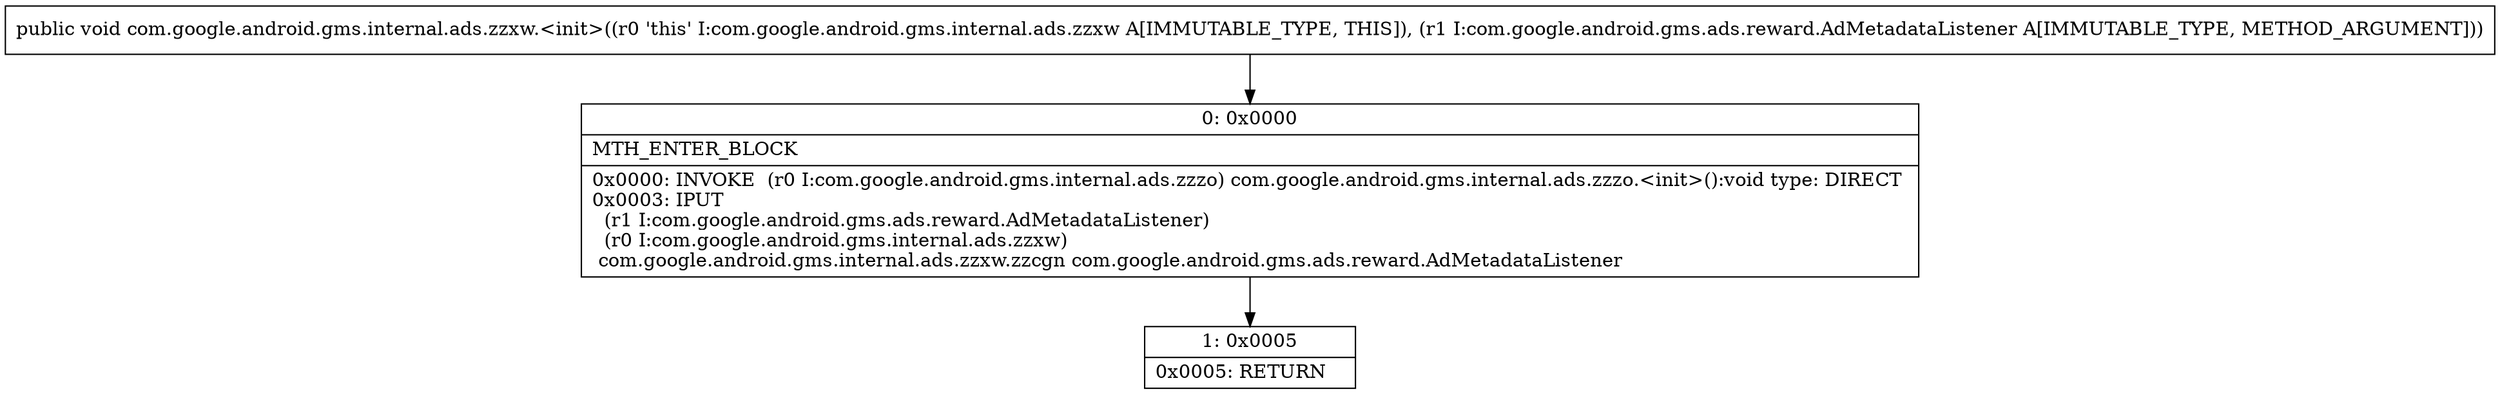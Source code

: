 digraph "CFG forcom.google.android.gms.internal.ads.zzxw.\<init\>(Lcom\/google\/android\/gms\/ads\/reward\/AdMetadataListener;)V" {
Node_0 [shape=record,label="{0\:\ 0x0000|MTH_ENTER_BLOCK\l|0x0000: INVOKE  (r0 I:com.google.android.gms.internal.ads.zzzo) com.google.android.gms.internal.ads.zzzo.\<init\>():void type: DIRECT \l0x0003: IPUT  \l  (r1 I:com.google.android.gms.ads.reward.AdMetadataListener)\l  (r0 I:com.google.android.gms.internal.ads.zzxw)\l com.google.android.gms.internal.ads.zzxw.zzcgn com.google.android.gms.ads.reward.AdMetadataListener \l}"];
Node_1 [shape=record,label="{1\:\ 0x0005|0x0005: RETURN   \l}"];
MethodNode[shape=record,label="{public void com.google.android.gms.internal.ads.zzxw.\<init\>((r0 'this' I:com.google.android.gms.internal.ads.zzxw A[IMMUTABLE_TYPE, THIS]), (r1 I:com.google.android.gms.ads.reward.AdMetadataListener A[IMMUTABLE_TYPE, METHOD_ARGUMENT])) }"];
MethodNode -> Node_0;
Node_0 -> Node_1;
}

